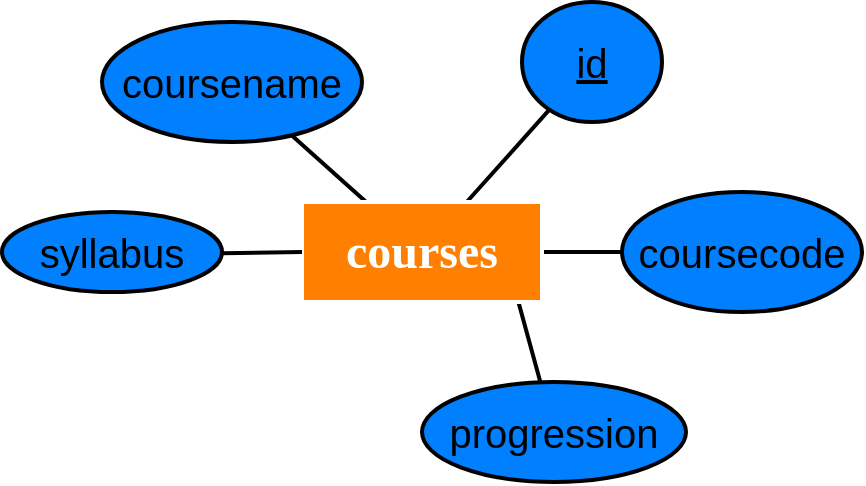 <mxfile>
    <diagram id="t7-a5hxzrptg_VAKdZ4c" name="Page-1">
        <mxGraphModel dx="216" dy="520" grid="1" gridSize="10" guides="1" tooltips="1" connect="1" arrows="1" fold="1" page="1" pageScale="1" pageWidth="500" pageHeight="300" math="0" shadow="0">
            <root>
                <mxCell id="0"/>
                <mxCell id="1" parent="0"/>
                <mxCell id="2" style="edgeStyle=none;html=1;endArrow=none;endFill=0;strokeWidth=2;" parent="1" source="10" target="8" edge="1">
                    <mxGeometry relative="1" as="geometry">
                        <mxPoint x="1225" y="120" as="sourcePoint"/>
                        <mxPoint x="1225" y="40" as="targetPoint"/>
                    </mxGeometry>
                </mxCell>
                <mxCell id="3" style="edgeStyle=none;html=1;endArrow=none;endFill=0;strokeWidth=2;" parent="1" source="10" target="7" edge="1">
                    <mxGeometry relative="1" as="geometry">
                        <mxPoint x="1501.085" y="65.82" as="targetPoint"/>
                        <mxPoint x="1285" y="123.134" as="sourcePoint"/>
                    </mxGeometry>
                </mxCell>
                <mxCell id="4" style="edgeStyle=none;html=1;strokeWidth=2;fontSize=15;fontColor=#FFFFFF;endArrow=none;endFill=0;" parent="1" source="10" target="9" edge="1">
                    <mxGeometry relative="1" as="geometry">
                        <mxPoint x="1250.833" y="120" as="sourcePoint"/>
                        <mxPoint x="1357.596" y="-3.982" as="targetPoint"/>
                    </mxGeometry>
                </mxCell>
                <mxCell id="5" value="" style="endArrow=none;html=1;strokeWidth=2;" parent="1" target="6" edge="1">
                    <mxGeometry width="50" height="50" relative="1" as="geometry">
                        <mxPoint x="1285" y="150" as="sourcePoint"/>
                        <mxPoint x="1407.685" y="128.544" as="targetPoint"/>
                    </mxGeometry>
                </mxCell>
                <mxCell id="6" value="&lt;font style=&quot;font-size: 20px;&quot;&gt;progression&lt;/font&gt;" style="ellipse;whiteSpace=wrap;html=1;fontSize=20;fillColor=#007FFF;strokeWidth=2;" parent="1" vertex="1">
                    <mxGeometry x="1245" y="220" width="132" height="50" as="geometry"/>
                </mxCell>
                <mxCell id="7" value="coursecode" style="ellipse;whiteSpace=wrap;html=1;fontSize=20;fillColor=#007FFF;strokeWidth=2;" parent="1" vertex="1">
                    <mxGeometry x="1345" y="125" width="120" height="60" as="geometry"/>
                </mxCell>
                <mxCell id="8" value="&lt;u style=&quot;font-size: 20px;&quot;&gt;&lt;font style=&quot;font-size: 20px;&quot;&gt;id&lt;/font&gt;&lt;/u&gt;" style="ellipse;whiteSpace=wrap;html=1;fontSize=20;fillColor=#007FFF;strokeWidth=2;" parent="1" vertex="1">
                    <mxGeometry x="1295" y="30" width="70" height="60" as="geometry"/>
                </mxCell>
                <mxCell id="9" value="&lt;font style=&quot;font-size: 20px;&quot;&gt;coursename&lt;/font&gt;" style="ellipse;whiteSpace=wrap;html=1;fontSize=20;fillColor=#007FFF;strokeWidth=2;" parent="1" vertex="1">
                    <mxGeometry x="1085" y="40" width="130" height="60" as="geometry"/>
                </mxCell>
                <mxCell id="10" value="&lt;span style=&quot;font-size: 24px;&quot;&gt;&lt;font color=&quot;#ffffff&quot; style=&quot;font-size: 24px;&quot;&gt;courses&lt;/font&gt;&lt;/span&gt;" style="rounded=0;whiteSpace=wrap;html=1;fillColor=#FF8000;strokeColor=#FFFFFF;fontColor=#1a1919;fontStyle=1;strokeWidth=2;fontFamily=Tahoma;fontSize=24;" parent="1" vertex="1">
                    <mxGeometry x="1185" y="130" width="120" height="50" as="geometry"/>
                </mxCell>
                <mxCell id="11" value="&lt;font style=&quot;font-size: 20px;&quot;&gt;syllabus&lt;/font&gt;" style="ellipse;whiteSpace=wrap;html=1;fontSize=20;fillColor=#007FFF;strokeWidth=2;" parent="1" vertex="1">
                    <mxGeometry x="1035" y="135" width="110" height="40" as="geometry"/>
                </mxCell>
                <mxCell id="12" value="" style="endArrow=none;html=1;strokeWidth=2;" parent="1" source="11" target="10" edge="1">
                    <mxGeometry width="50" height="50" relative="1" as="geometry">
                        <mxPoint x="1075" y="260" as="sourcePoint"/>
                        <mxPoint x="1253" y="260" as="targetPoint"/>
                    </mxGeometry>
                </mxCell>
            </root>
        </mxGraphModel>
    </diagram>
</mxfile>